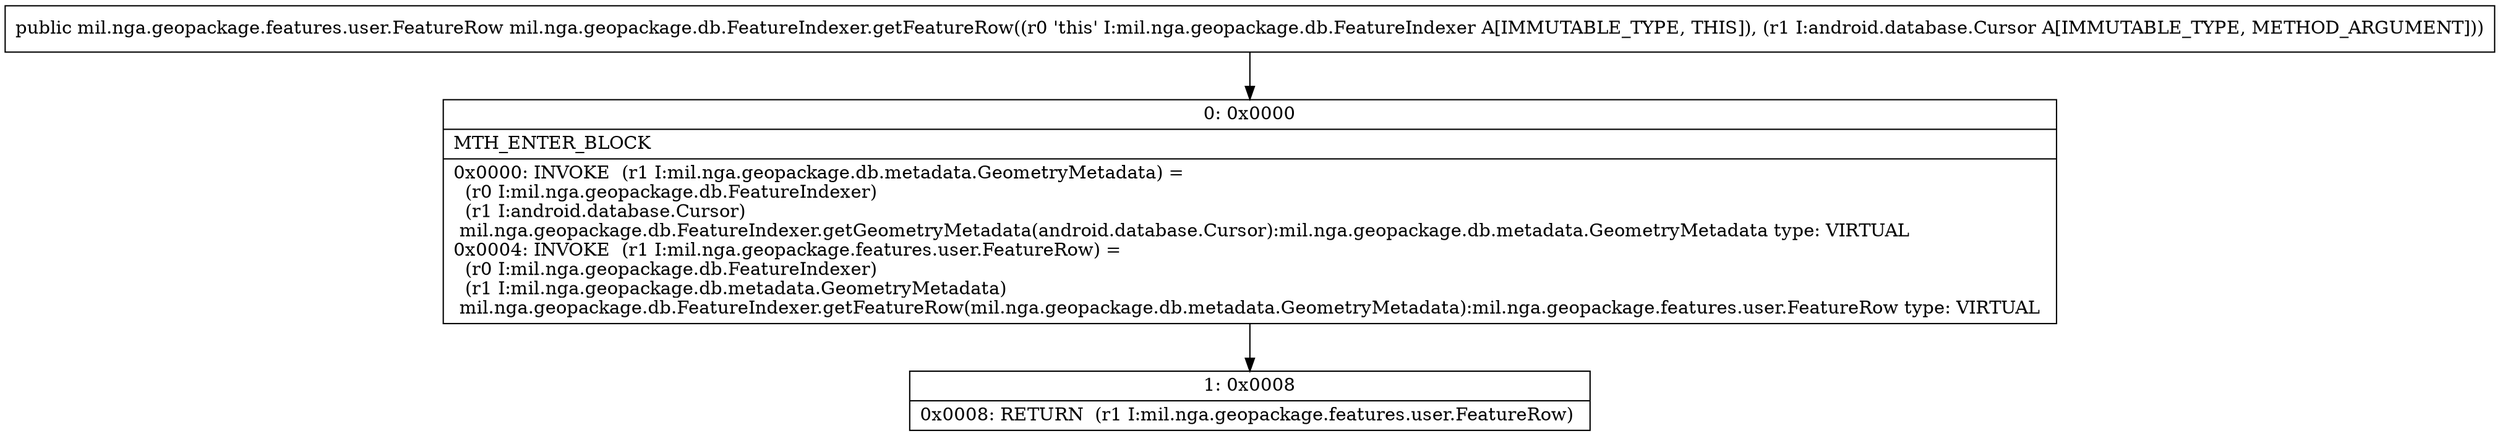 digraph "CFG formil.nga.geopackage.db.FeatureIndexer.getFeatureRow(Landroid\/database\/Cursor;)Lmil\/nga\/geopackage\/features\/user\/FeatureRow;" {
Node_0 [shape=record,label="{0\:\ 0x0000|MTH_ENTER_BLOCK\l|0x0000: INVOKE  (r1 I:mil.nga.geopackage.db.metadata.GeometryMetadata) = \l  (r0 I:mil.nga.geopackage.db.FeatureIndexer)\l  (r1 I:android.database.Cursor)\l mil.nga.geopackage.db.FeatureIndexer.getGeometryMetadata(android.database.Cursor):mil.nga.geopackage.db.metadata.GeometryMetadata type: VIRTUAL \l0x0004: INVOKE  (r1 I:mil.nga.geopackage.features.user.FeatureRow) = \l  (r0 I:mil.nga.geopackage.db.FeatureIndexer)\l  (r1 I:mil.nga.geopackage.db.metadata.GeometryMetadata)\l mil.nga.geopackage.db.FeatureIndexer.getFeatureRow(mil.nga.geopackage.db.metadata.GeometryMetadata):mil.nga.geopackage.features.user.FeatureRow type: VIRTUAL \l}"];
Node_1 [shape=record,label="{1\:\ 0x0008|0x0008: RETURN  (r1 I:mil.nga.geopackage.features.user.FeatureRow) \l}"];
MethodNode[shape=record,label="{public mil.nga.geopackage.features.user.FeatureRow mil.nga.geopackage.db.FeatureIndexer.getFeatureRow((r0 'this' I:mil.nga.geopackage.db.FeatureIndexer A[IMMUTABLE_TYPE, THIS]), (r1 I:android.database.Cursor A[IMMUTABLE_TYPE, METHOD_ARGUMENT])) }"];
MethodNode -> Node_0;
Node_0 -> Node_1;
}

